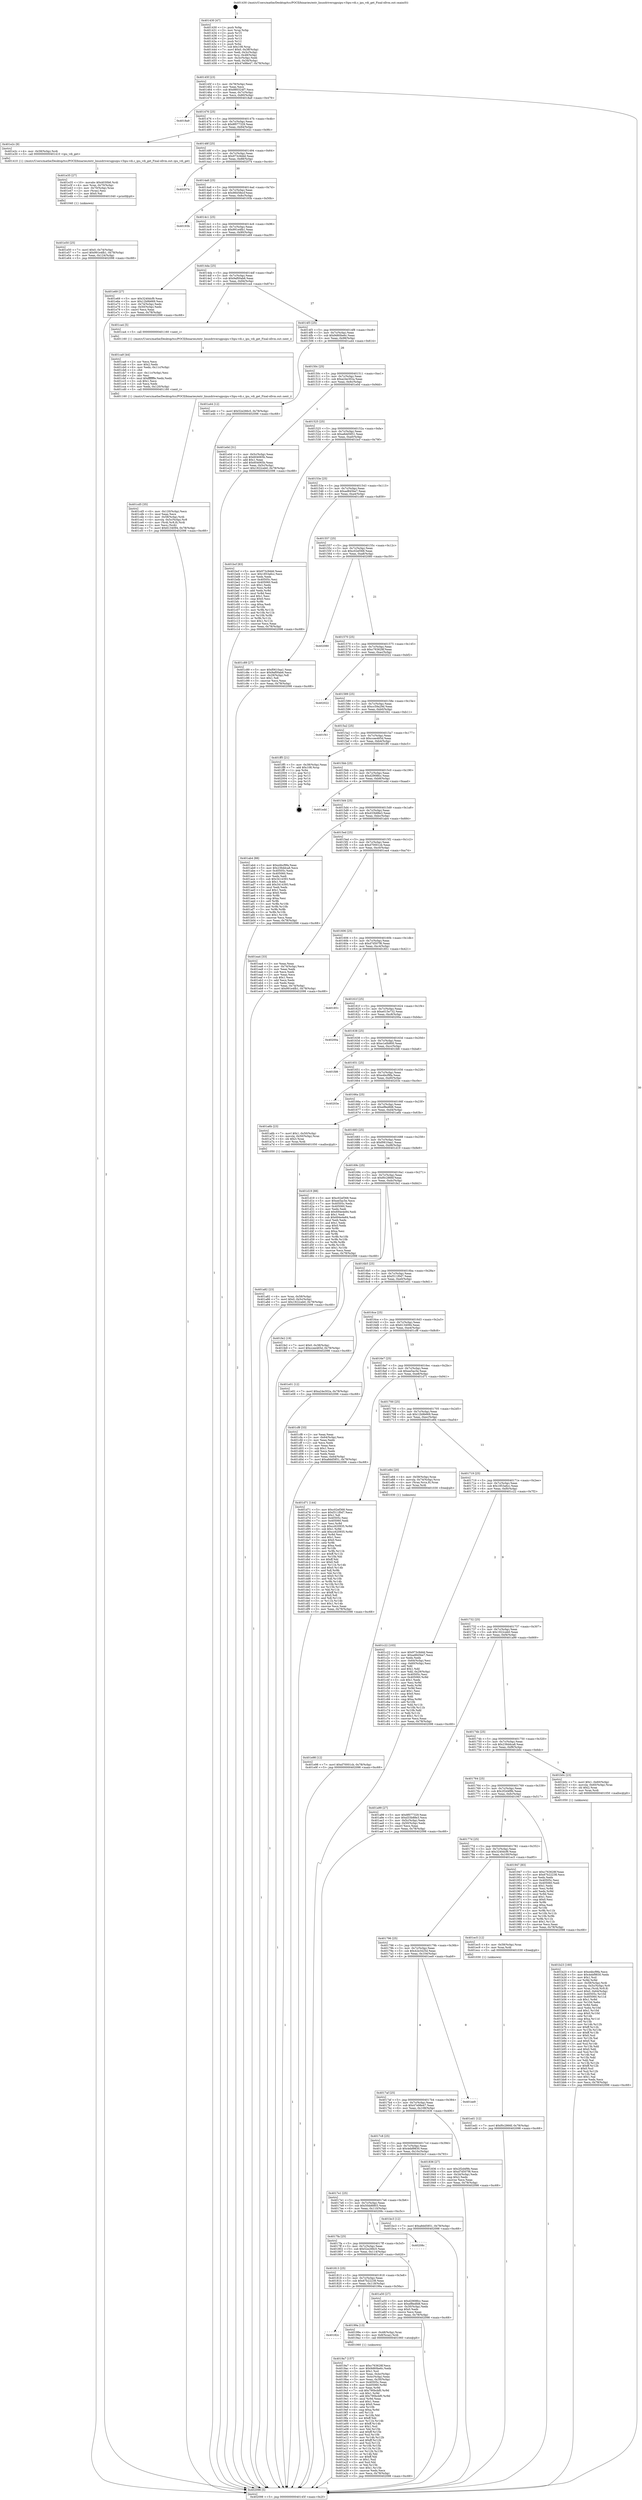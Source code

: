 digraph "0x401430" {
  label = "0x401430 (/mnt/c/Users/mathe/Desktop/tcc/POCII/binaries/extr_linuxdriversgpuipu-v3ipu-vdi.c_ipu_vdi_get_Final-ollvm.out::main(0))"
  labelloc = "t"
  node[shape=record]

  Entry [label="",width=0.3,height=0.3,shape=circle,fillcolor=black,style=filled]
  "0x40145f" [label="{
     0x40145f [23]\l
     | [instrs]\l
     &nbsp;&nbsp;0x40145f \<+3\>: mov -0x78(%rbp),%eax\l
     &nbsp;&nbsp;0x401462 \<+2\>: mov %eax,%ecx\l
     &nbsp;&nbsp;0x401464 \<+6\>: sub $0x880324f7,%ecx\l
     &nbsp;&nbsp;0x40146a \<+3\>: mov %eax,-0x7c(%rbp)\l
     &nbsp;&nbsp;0x40146d \<+3\>: mov %ecx,-0x80(%rbp)\l
     &nbsp;&nbsp;0x401470 \<+6\>: je 00000000004018a9 \<main+0x479\>\l
  }"]
  "0x4018a9" [label="{
     0x4018a9\l
  }", style=dashed]
  "0x401476" [label="{
     0x401476 [25]\l
     | [instrs]\l
     &nbsp;&nbsp;0x401476 \<+5\>: jmp 000000000040147b \<main+0x4b\>\l
     &nbsp;&nbsp;0x40147b \<+3\>: mov -0x7c(%rbp),%eax\l
     &nbsp;&nbsp;0x40147e \<+5\>: sub $0x8f077329,%eax\l
     &nbsp;&nbsp;0x401483 \<+6\>: mov %eax,-0x84(%rbp)\l
     &nbsp;&nbsp;0x401489 \<+6\>: je 0000000000401e2c \<main+0x9fc\>\l
  }"]
  Exit [label="",width=0.3,height=0.3,shape=circle,fillcolor=black,style=filled,peripheries=2]
  "0x401e2c" [label="{
     0x401e2c [9]\l
     | [instrs]\l
     &nbsp;&nbsp;0x401e2c \<+4\>: mov -0x58(%rbp),%rdi\l
     &nbsp;&nbsp;0x401e30 \<+5\>: call 0000000000401410 \<ipu_vdi_get\>\l
     | [calls]\l
     &nbsp;&nbsp;0x401410 \{1\} (/mnt/c/Users/mathe/Desktop/tcc/POCII/binaries/extr_linuxdriversgpuipu-v3ipu-vdi.c_ipu_vdi_get_Final-ollvm.out::ipu_vdi_get)\l
  }"]
  "0x40148f" [label="{
     0x40148f [25]\l
     | [instrs]\l
     &nbsp;&nbsp;0x40148f \<+5\>: jmp 0000000000401494 \<main+0x64\>\l
     &nbsp;&nbsp;0x401494 \<+3\>: mov -0x7c(%rbp),%eax\l
     &nbsp;&nbsp;0x401497 \<+5\>: sub $0x973c9ddd,%eax\l
     &nbsp;&nbsp;0x40149c \<+6\>: mov %eax,-0x88(%rbp)\l
     &nbsp;&nbsp;0x4014a2 \<+6\>: je 0000000000402074 \<main+0xc44\>\l
  }"]
  "0x401ed1" [label="{
     0x401ed1 [12]\l
     | [instrs]\l
     &nbsp;&nbsp;0x401ed1 \<+7\>: movl $0xf0c2866f,-0x78(%rbp)\l
     &nbsp;&nbsp;0x401ed8 \<+5\>: jmp 0000000000402098 \<main+0xc68\>\l
  }"]
  "0x402074" [label="{
     0x402074\l
  }", style=dashed]
  "0x4014a8" [label="{
     0x4014a8 [25]\l
     | [instrs]\l
     &nbsp;&nbsp;0x4014a8 \<+5\>: jmp 00000000004014ad \<main+0x7d\>\l
     &nbsp;&nbsp;0x4014ad \<+3\>: mov -0x7c(%rbp),%eax\l
     &nbsp;&nbsp;0x4014b0 \<+5\>: sub $0x98458ecf,%eax\l
     &nbsp;&nbsp;0x4014b5 \<+6\>: mov %eax,-0x8c(%rbp)\l
     &nbsp;&nbsp;0x4014bb \<+6\>: je 000000000040193b \<main+0x50b\>\l
  }"]
  "0x401e98" [label="{
     0x401e98 [12]\l
     | [instrs]\l
     &nbsp;&nbsp;0x401e98 \<+7\>: movl $0xd70001cb,-0x78(%rbp)\l
     &nbsp;&nbsp;0x401e9f \<+5\>: jmp 0000000000402098 \<main+0xc68\>\l
  }"]
  "0x40193b" [label="{
     0x40193b\l
  }", style=dashed]
  "0x4014c1" [label="{
     0x4014c1 [25]\l
     | [instrs]\l
     &nbsp;&nbsp;0x4014c1 \<+5\>: jmp 00000000004014c6 \<main+0x96\>\l
     &nbsp;&nbsp;0x4014c6 \<+3\>: mov -0x7c(%rbp),%eax\l
     &nbsp;&nbsp;0x4014c9 \<+5\>: sub $0x991e4fb1,%eax\l
     &nbsp;&nbsp;0x4014ce \<+6\>: mov %eax,-0x90(%rbp)\l
     &nbsp;&nbsp;0x4014d4 \<+6\>: je 0000000000401e69 \<main+0xa39\>\l
  }"]
  "0x401e50" [label="{
     0x401e50 [25]\l
     | [instrs]\l
     &nbsp;&nbsp;0x401e50 \<+7\>: movl $0x0,-0x74(%rbp)\l
     &nbsp;&nbsp;0x401e57 \<+7\>: movl $0x991e4fb1,-0x78(%rbp)\l
     &nbsp;&nbsp;0x401e5e \<+6\>: mov %eax,-0x124(%rbp)\l
     &nbsp;&nbsp;0x401e64 \<+5\>: jmp 0000000000402098 \<main+0xc68\>\l
  }"]
  "0x401e69" [label="{
     0x401e69 [27]\l
     | [instrs]\l
     &nbsp;&nbsp;0x401e69 \<+5\>: mov $0x3240dcf9,%eax\l
     &nbsp;&nbsp;0x401e6e \<+5\>: mov $0x12b9b669,%ecx\l
     &nbsp;&nbsp;0x401e73 \<+3\>: mov -0x74(%rbp),%edx\l
     &nbsp;&nbsp;0x401e76 \<+3\>: cmp -0x50(%rbp),%edx\l
     &nbsp;&nbsp;0x401e79 \<+3\>: cmovl %ecx,%eax\l
     &nbsp;&nbsp;0x401e7c \<+3\>: mov %eax,-0x78(%rbp)\l
     &nbsp;&nbsp;0x401e7f \<+5\>: jmp 0000000000402098 \<main+0xc68\>\l
  }"]
  "0x4014da" [label="{
     0x4014da [25]\l
     | [instrs]\l
     &nbsp;&nbsp;0x4014da \<+5\>: jmp 00000000004014df \<main+0xaf\>\l
     &nbsp;&nbsp;0x4014df \<+3\>: mov -0x7c(%rbp),%eax\l
     &nbsp;&nbsp;0x4014e2 \<+5\>: sub $0x9af00ab6,%eax\l
     &nbsp;&nbsp;0x4014e7 \<+6\>: mov %eax,-0x94(%rbp)\l
     &nbsp;&nbsp;0x4014ed \<+6\>: je 0000000000401ca4 \<main+0x874\>\l
  }"]
  "0x401e35" [label="{
     0x401e35 [27]\l
     | [instrs]\l
     &nbsp;&nbsp;0x401e35 \<+10\>: movabs $0x4030b6,%rdi\l
     &nbsp;&nbsp;0x401e3f \<+4\>: mov %rax,-0x70(%rbp)\l
     &nbsp;&nbsp;0x401e43 \<+4\>: mov -0x70(%rbp),%rax\l
     &nbsp;&nbsp;0x401e47 \<+2\>: mov (%rax),%esi\l
     &nbsp;&nbsp;0x401e49 \<+2\>: mov $0x0,%al\l
     &nbsp;&nbsp;0x401e4b \<+5\>: call 0000000000401040 \<printf@plt\>\l
     | [calls]\l
     &nbsp;&nbsp;0x401040 \{1\} (unknown)\l
  }"]
  "0x401ca4" [label="{
     0x401ca4 [5]\l
     | [instrs]\l
     &nbsp;&nbsp;0x401ca4 \<+5\>: call 0000000000401160 \<next_i\>\l
     | [calls]\l
     &nbsp;&nbsp;0x401160 \{1\} (/mnt/c/Users/mathe/Desktop/tcc/POCII/binaries/extr_linuxdriversgpuipu-v3ipu-vdi.c_ipu_vdi_get_Final-ollvm.out::next_i)\l
  }"]
  "0x4014f3" [label="{
     0x4014f3 [25]\l
     | [instrs]\l
     &nbsp;&nbsp;0x4014f3 \<+5\>: jmp 00000000004014f8 \<main+0xc8\>\l
     &nbsp;&nbsp;0x4014f8 \<+3\>: mov -0x7c(%rbp),%eax\l
     &nbsp;&nbsp;0x4014fb \<+5\>: sub $0x9d60be6c,%eax\l
     &nbsp;&nbsp;0x401500 \<+6\>: mov %eax,-0x98(%rbp)\l
     &nbsp;&nbsp;0x401506 \<+6\>: je 0000000000401a44 \<main+0x614\>\l
  }"]
  "0x401cd5" [label="{
     0x401cd5 [35]\l
     | [instrs]\l
     &nbsp;&nbsp;0x401cd5 \<+6\>: mov -0x120(%rbp),%ecx\l
     &nbsp;&nbsp;0x401cdb \<+3\>: imul %eax,%ecx\l
     &nbsp;&nbsp;0x401cde \<+4\>: mov -0x58(%rbp),%rdi\l
     &nbsp;&nbsp;0x401ce2 \<+4\>: movslq -0x5c(%rbp),%r8\l
     &nbsp;&nbsp;0x401ce6 \<+4\>: mov (%rdi,%r8,8),%rdi\l
     &nbsp;&nbsp;0x401cea \<+2\>: mov %ecx,(%rdi)\l
     &nbsp;&nbsp;0x401cec \<+7\>: movl $0x6134094,-0x78(%rbp)\l
     &nbsp;&nbsp;0x401cf3 \<+5\>: jmp 0000000000402098 \<main+0xc68\>\l
  }"]
  "0x401a44" [label="{
     0x401a44 [12]\l
     | [instrs]\l
     &nbsp;&nbsp;0x401a44 \<+7\>: movl $0x52e266c5,-0x78(%rbp)\l
     &nbsp;&nbsp;0x401a4b \<+5\>: jmp 0000000000402098 \<main+0xc68\>\l
  }"]
  "0x40150c" [label="{
     0x40150c [25]\l
     | [instrs]\l
     &nbsp;&nbsp;0x40150c \<+5\>: jmp 0000000000401511 \<main+0xe1\>\l
     &nbsp;&nbsp;0x401511 \<+3\>: mov -0x7c(%rbp),%eax\l
     &nbsp;&nbsp;0x401514 \<+5\>: sub $0xa24e302a,%eax\l
     &nbsp;&nbsp;0x401519 \<+6\>: mov %eax,-0x9c(%rbp)\l
     &nbsp;&nbsp;0x40151f \<+6\>: je 0000000000401e0d \<main+0x9dd\>\l
  }"]
  "0x401ca9" [label="{
     0x401ca9 [44]\l
     | [instrs]\l
     &nbsp;&nbsp;0x401ca9 \<+2\>: xor %ecx,%ecx\l
     &nbsp;&nbsp;0x401cab \<+5\>: mov $0x2,%edx\l
     &nbsp;&nbsp;0x401cb0 \<+6\>: mov %edx,-0x11c(%rbp)\l
     &nbsp;&nbsp;0x401cb6 \<+1\>: cltd\l
     &nbsp;&nbsp;0x401cb7 \<+6\>: mov -0x11c(%rbp),%esi\l
     &nbsp;&nbsp;0x401cbd \<+2\>: idiv %esi\l
     &nbsp;&nbsp;0x401cbf \<+6\>: imul $0xfffffffe,%edx,%edx\l
     &nbsp;&nbsp;0x401cc5 \<+3\>: sub $0x1,%ecx\l
     &nbsp;&nbsp;0x401cc8 \<+2\>: sub %ecx,%edx\l
     &nbsp;&nbsp;0x401cca \<+6\>: mov %edx,-0x120(%rbp)\l
     &nbsp;&nbsp;0x401cd0 \<+5\>: call 0000000000401160 \<next_i\>\l
     | [calls]\l
     &nbsp;&nbsp;0x401160 \{1\} (/mnt/c/Users/mathe/Desktop/tcc/POCII/binaries/extr_linuxdriversgpuipu-v3ipu-vdi.c_ipu_vdi_get_Final-ollvm.out::next_i)\l
  }"]
  "0x401e0d" [label="{
     0x401e0d [31]\l
     | [instrs]\l
     &nbsp;&nbsp;0x401e0d \<+3\>: mov -0x5c(%rbp),%eax\l
     &nbsp;&nbsp;0x401e10 \<+5\>: sub $0x604065b,%eax\l
     &nbsp;&nbsp;0x401e15 \<+3\>: add $0x1,%eax\l
     &nbsp;&nbsp;0x401e18 \<+5\>: add $0x604065b,%eax\l
     &nbsp;&nbsp;0x401e1d \<+3\>: mov %eax,-0x5c(%rbp)\l
     &nbsp;&nbsp;0x401e20 \<+7\>: movl $0x1922ceb0,-0x78(%rbp)\l
     &nbsp;&nbsp;0x401e27 \<+5\>: jmp 0000000000402098 \<main+0xc68\>\l
  }"]
  "0x401525" [label="{
     0x401525 [25]\l
     | [instrs]\l
     &nbsp;&nbsp;0x401525 \<+5\>: jmp 000000000040152a \<main+0xfa\>\l
     &nbsp;&nbsp;0x40152a \<+3\>: mov -0x7c(%rbp),%eax\l
     &nbsp;&nbsp;0x40152d \<+5\>: sub $0xa8dd5851,%eax\l
     &nbsp;&nbsp;0x401532 \<+6\>: mov %eax,-0xa0(%rbp)\l
     &nbsp;&nbsp;0x401538 \<+6\>: je 0000000000401bcf \<main+0x79f\>\l
  }"]
  "0x401b23" [label="{
     0x401b23 [160]\l
     | [instrs]\l
     &nbsp;&nbsp;0x401b23 \<+5\>: mov $0xe4bcf9fa,%ecx\l
     &nbsp;&nbsp;0x401b28 \<+5\>: mov $0x4ebf9830,%edx\l
     &nbsp;&nbsp;0x401b2d \<+3\>: mov $0x1,%sil\l
     &nbsp;&nbsp;0x401b30 \<+3\>: xor %r8d,%r8d\l
     &nbsp;&nbsp;0x401b33 \<+4\>: mov -0x58(%rbp),%rdi\l
     &nbsp;&nbsp;0x401b37 \<+4\>: movslq -0x5c(%rbp),%r9\l
     &nbsp;&nbsp;0x401b3b \<+4\>: mov %rax,(%rdi,%r9,8)\l
     &nbsp;&nbsp;0x401b3f \<+7\>: movl $0x0,-0x64(%rbp)\l
     &nbsp;&nbsp;0x401b46 \<+8\>: mov 0x40505c,%r10d\l
     &nbsp;&nbsp;0x401b4e \<+8\>: mov 0x405060,%r11d\l
     &nbsp;&nbsp;0x401b56 \<+4\>: sub $0x1,%r8d\l
     &nbsp;&nbsp;0x401b5a \<+3\>: mov %r10d,%ebx\l
     &nbsp;&nbsp;0x401b5d \<+3\>: add %r8d,%ebx\l
     &nbsp;&nbsp;0x401b60 \<+4\>: imul %ebx,%r10d\l
     &nbsp;&nbsp;0x401b64 \<+4\>: and $0x1,%r10d\l
     &nbsp;&nbsp;0x401b68 \<+4\>: cmp $0x0,%r10d\l
     &nbsp;&nbsp;0x401b6c \<+4\>: sete %r14b\l
     &nbsp;&nbsp;0x401b70 \<+4\>: cmp $0xa,%r11d\l
     &nbsp;&nbsp;0x401b74 \<+4\>: setl %r15b\l
     &nbsp;&nbsp;0x401b78 \<+3\>: mov %r14b,%r12b\l
     &nbsp;&nbsp;0x401b7b \<+4\>: xor $0xff,%r12b\l
     &nbsp;&nbsp;0x401b7f \<+3\>: mov %r15b,%r13b\l
     &nbsp;&nbsp;0x401b82 \<+4\>: xor $0xff,%r13b\l
     &nbsp;&nbsp;0x401b86 \<+4\>: xor $0x0,%sil\l
     &nbsp;&nbsp;0x401b8a \<+3\>: mov %r12b,%al\l
     &nbsp;&nbsp;0x401b8d \<+2\>: and $0x0,%al\l
     &nbsp;&nbsp;0x401b8f \<+3\>: and %sil,%r14b\l
     &nbsp;&nbsp;0x401b92 \<+3\>: mov %r13b,%dil\l
     &nbsp;&nbsp;0x401b95 \<+4\>: and $0x0,%dil\l
     &nbsp;&nbsp;0x401b99 \<+3\>: and %sil,%r15b\l
     &nbsp;&nbsp;0x401b9c \<+3\>: or %r14b,%al\l
     &nbsp;&nbsp;0x401b9f \<+3\>: or %r15b,%dil\l
     &nbsp;&nbsp;0x401ba2 \<+3\>: xor %dil,%al\l
     &nbsp;&nbsp;0x401ba5 \<+3\>: or %r13b,%r12b\l
     &nbsp;&nbsp;0x401ba8 \<+4\>: xor $0xff,%r12b\l
     &nbsp;&nbsp;0x401bac \<+4\>: or $0x0,%sil\l
     &nbsp;&nbsp;0x401bb0 \<+3\>: and %sil,%r12b\l
     &nbsp;&nbsp;0x401bb3 \<+3\>: or %r12b,%al\l
     &nbsp;&nbsp;0x401bb6 \<+2\>: test $0x1,%al\l
     &nbsp;&nbsp;0x401bb8 \<+3\>: cmovne %edx,%ecx\l
     &nbsp;&nbsp;0x401bbb \<+3\>: mov %ecx,-0x78(%rbp)\l
     &nbsp;&nbsp;0x401bbe \<+5\>: jmp 0000000000402098 \<main+0xc68\>\l
  }"]
  "0x401bcf" [label="{
     0x401bcf [83]\l
     | [instrs]\l
     &nbsp;&nbsp;0x401bcf \<+5\>: mov $0x973c9ddd,%eax\l
     &nbsp;&nbsp;0x401bd4 \<+5\>: mov $0x1853a6cc,%ecx\l
     &nbsp;&nbsp;0x401bd9 \<+2\>: xor %edx,%edx\l
     &nbsp;&nbsp;0x401bdb \<+7\>: mov 0x40505c,%esi\l
     &nbsp;&nbsp;0x401be2 \<+7\>: mov 0x405060,%edi\l
     &nbsp;&nbsp;0x401be9 \<+3\>: sub $0x1,%edx\l
     &nbsp;&nbsp;0x401bec \<+3\>: mov %esi,%r8d\l
     &nbsp;&nbsp;0x401bef \<+3\>: add %edx,%r8d\l
     &nbsp;&nbsp;0x401bf2 \<+4\>: imul %r8d,%esi\l
     &nbsp;&nbsp;0x401bf6 \<+3\>: and $0x1,%esi\l
     &nbsp;&nbsp;0x401bf9 \<+3\>: cmp $0x0,%esi\l
     &nbsp;&nbsp;0x401bfc \<+4\>: sete %r9b\l
     &nbsp;&nbsp;0x401c00 \<+3\>: cmp $0xa,%edi\l
     &nbsp;&nbsp;0x401c03 \<+4\>: setl %r10b\l
     &nbsp;&nbsp;0x401c07 \<+3\>: mov %r9b,%r11b\l
     &nbsp;&nbsp;0x401c0a \<+3\>: and %r10b,%r11b\l
     &nbsp;&nbsp;0x401c0d \<+3\>: xor %r10b,%r9b\l
     &nbsp;&nbsp;0x401c10 \<+3\>: or %r9b,%r11b\l
     &nbsp;&nbsp;0x401c13 \<+4\>: test $0x1,%r11b\l
     &nbsp;&nbsp;0x401c17 \<+3\>: cmovne %ecx,%eax\l
     &nbsp;&nbsp;0x401c1a \<+3\>: mov %eax,-0x78(%rbp)\l
     &nbsp;&nbsp;0x401c1d \<+5\>: jmp 0000000000402098 \<main+0xc68\>\l
  }"]
  "0x40153e" [label="{
     0x40153e [25]\l
     | [instrs]\l
     &nbsp;&nbsp;0x40153e \<+5\>: jmp 0000000000401543 \<main+0x113\>\l
     &nbsp;&nbsp;0x401543 \<+3\>: mov -0x7c(%rbp),%eax\l
     &nbsp;&nbsp;0x401546 \<+5\>: sub $0xad845be7,%eax\l
     &nbsp;&nbsp;0x40154b \<+6\>: mov %eax,-0xa4(%rbp)\l
     &nbsp;&nbsp;0x401551 \<+6\>: je 0000000000401c89 \<main+0x859\>\l
  }"]
  "0x401a82" [label="{
     0x401a82 [23]\l
     | [instrs]\l
     &nbsp;&nbsp;0x401a82 \<+4\>: mov %rax,-0x58(%rbp)\l
     &nbsp;&nbsp;0x401a86 \<+7\>: movl $0x0,-0x5c(%rbp)\l
     &nbsp;&nbsp;0x401a8d \<+7\>: movl $0x1922ceb0,-0x78(%rbp)\l
     &nbsp;&nbsp;0x401a94 \<+5\>: jmp 0000000000402098 \<main+0xc68\>\l
  }"]
  "0x401c89" [label="{
     0x401c89 [27]\l
     | [instrs]\l
     &nbsp;&nbsp;0x401c89 \<+5\>: mov $0xf0610aa1,%eax\l
     &nbsp;&nbsp;0x401c8e \<+5\>: mov $0x9af00ab6,%ecx\l
     &nbsp;&nbsp;0x401c93 \<+3\>: mov -0x29(%rbp),%dl\l
     &nbsp;&nbsp;0x401c96 \<+3\>: test $0x1,%dl\l
     &nbsp;&nbsp;0x401c99 \<+3\>: cmovne %ecx,%eax\l
     &nbsp;&nbsp;0x401c9c \<+3\>: mov %eax,-0x78(%rbp)\l
     &nbsp;&nbsp;0x401c9f \<+5\>: jmp 0000000000402098 \<main+0xc68\>\l
  }"]
  "0x401557" [label="{
     0x401557 [25]\l
     | [instrs]\l
     &nbsp;&nbsp;0x401557 \<+5\>: jmp 000000000040155c \<main+0x12c\>\l
     &nbsp;&nbsp;0x40155c \<+3\>: mov -0x7c(%rbp),%eax\l
     &nbsp;&nbsp;0x40155f \<+5\>: sub $0xc02ef368,%eax\l
     &nbsp;&nbsp;0x401564 \<+6\>: mov %eax,-0xa8(%rbp)\l
     &nbsp;&nbsp;0x40156a \<+6\>: je 0000000000402080 \<main+0xc50\>\l
  }"]
  "0x4019a7" [label="{
     0x4019a7 [157]\l
     | [instrs]\l
     &nbsp;&nbsp;0x4019a7 \<+5\>: mov $0xc763628f,%ecx\l
     &nbsp;&nbsp;0x4019ac \<+5\>: mov $0x9d60be6c,%edx\l
     &nbsp;&nbsp;0x4019b1 \<+3\>: mov $0x1,%sil\l
     &nbsp;&nbsp;0x4019b4 \<+3\>: mov %eax,-0x4c(%rbp)\l
     &nbsp;&nbsp;0x4019b7 \<+3\>: mov -0x4c(%rbp),%eax\l
     &nbsp;&nbsp;0x4019ba \<+3\>: mov %eax,-0x30(%rbp)\l
     &nbsp;&nbsp;0x4019bd \<+7\>: mov 0x40505c,%eax\l
     &nbsp;&nbsp;0x4019c4 \<+8\>: mov 0x405060,%r8d\l
     &nbsp;&nbsp;0x4019cc \<+3\>: mov %eax,%r9d\l
     &nbsp;&nbsp;0x4019cf \<+7\>: sub $0x790bcbf0,%r9d\l
     &nbsp;&nbsp;0x4019d6 \<+4\>: sub $0x1,%r9d\l
     &nbsp;&nbsp;0x4019da \<+7\>: add $0x790bcbf0,%r9d\l
     &nbsp;&nbsp;0x4019e1 \<+4\>: imul %r9d,%eax\l
     &nbsp;&nbsp;0x4019e5 \<+3\>: and $0x1,%eax\l
     &nbsp;&nbsp;0x4019e8 \<+3\>: cmp $0x0,%eax\l
     &nbsp;&nbsp;0x4019eb \<+4\>: sete %r10b\l
     &nbsp;&nbsp;0x4019ef \<+4\>: cmp $0xa,%r8d\l
     &nbsp;&nbsp;0x4019f3 \<+4\>: setl %r11b\l
     &nbsp;&nbsp;0x4019f7 \<+3\>: mov %r10b,%bl\l
     &nbsp;&nbsp;0x4019fa \<+3\>: xor $0xff,%bl\l
     &nbsp;&nbsp;0x4019fd \<+3\>: mov %r11b,%r14b\l
     &nbsp;&nbsp;0x401a00 \<+4\>: xor $0xff,%r14b\l
     &nbsp;&nbsp;0x401a04 \<+4\>: xor $0x1,%sil\l
     &nbsp;&nbsp;0x401a08 \<+3\>: mov %bl,%r15b\l
     &nbsp;&nbsp;0x401a0b \<+4\>: and $0xff,%r15b\l
     &nbsp;&nbsp;0x401a0f \<+3\>: and %sil,%r10b\l
     &nbsp;&nbsp;0x401a12 \<+3\>: mov %r14b,%r12b\l
     &nbsp;&nbsp;0x401a15 \<+4\>: and $0xff,%r12b\l
     &nbsp;&nbsp;0x401a19 \<+3\>: and %sil,%r11b\l
     &nbsp;&nbsp;0x401a1c \<+3\>: or %r10b,%r15b\l
     &nbsp;&nbsp;0x401a1f \<+3\>: or %r11b,%r12b\l
     &nbsp;&nbsp;0x401a22 \<+3\>: xor %r12b,%r15b\l
     &nbsp;&nbsp;0x401a25 \<+3\>: or %r14b,%bl\l
     &nbsp;&nbsp;0x401a28 \<+3\>: xor $0xff,%bl\l
     &nbsp;&nbsp;0x401a2b \<+4\>: or $0x1,%sil\l
     &nbsp;&nbsp;0x401a2f \<+3\>: and %sil,%bl\l
     &nbsp;&nbsp;0x401a32 \<+3\>: or %bl,%r15b\l
     &nbsp;&nbsp;0x401a35 \<+4\>: test $0x1,%r15b\l
     &nbsp;&nbsp;0x401a39 \<+3\>: cmovne %edx,%ecx\l
     &nbsp;&nbsp;0x401a3c \<+3\>: mov %ecx,-0x78(%rbp)\l
     &nbsp;&nbsp;0x401a3f \<+5\>: jmp 0000000000402098 \<main+0xc68\>\l
  }"]
  "0x402080" [label="{
     0x402080\l
  }", style=dashed]
  "0x401570" [label="{
     0x401570 [25]\l
     | [instrs]\l
     &nbsp;&nbsp;0x401570 \<+5\>: jmp 0000000000401575 \<main+0x145\>\l
     &nbsp;&nbsp;0x401575 \<+3\>: mov -0x7c(%rbp),%eax\l
     &nbsp;&nbsp;0x401578 \<+5\>: sub $0xc763628f,%eax\l
     &nbsp;&nbsp;0x40157d \<+6\>: mov %eax,-0xac(%rbp)\l
     &nbsp;&nbsp;0x401583 \<+6\>: je 0000000000402022 \<main+0xbf2\>\l
  }"]
  "0x40182c" [label="{
     0x40182c\l
  }", style=dashed]
  "0x402022" [label="{
     0x402022\l
  }", style=dashed]
  "0x401589" [label="{
     0x401589 [25]\l
     | [instrs]\l
     &nbsp;&nbsp;0x401589 \<+5\>: jmp 000000000040158e \<main+0x15e\>\l
     &nbsp;&nbsp;0x40158e \<+3\>: mov -0x7c(%rbp),%eax\l
     &nbsp;&nbsp;0x401591 \<+5\>: sub $0xcc59a29d,%eax\l
     &nbsp;&nbsp;0x401596 \<+6\>: mov %eax,-0xb0(%rbp)\l
     &nbsp;&nbsp;0x40159c \<+6\>: je 0000000000401f41 \<main+0xb11\>\l
  }"]
  "0x40199a" [label="{
     0x40199a [13]\l
     | [instrs]\l
     &nbsp;&nbsp;0x40199a \<+4\>: mov -0x48(%rbp),%rax\l
     &nbsp;&nbsp;0x40199e \<+4\>: mov 0x8(%rax),%rdi\l
     &nbsp;&nbsp;0x4019a2 \<+5\>: call 0000000000401060 \<atoi@plt\>\l
     | [calls]\l
     &nbsp;&nbsp;0x401060 \{1\} (unknown)\l
  }"]
  "0x401f41" [label="{
     0x401f41\l
  }", style=dashed]
  "0x4015a2" [label="{
     0x4015a2 [25]\l
     | [instrs]\l
     &nbsp;&nbsp;0x4015a2 \<+5\>: jmp 00000000004015a7 \<main+0x177\>\l
     &nbsp;&nbsp;0x4015a7 \<+3\>: mov -0x7c(%rbp),%eax\l
     &nbsp;&nbsp;0x4015aa \<+5\>: sub $0xccee465d,%eax\l
     &nbsp;&nbsp;0x4015af \<+6\>: mov %eax,-0xb4(%rbp)\l
     &nbsp;&nbsp;0x4015b5 \<+6\>: je 0000000000401ff5 \<main+0xbc5\>\l
  }"]
  "0x401813" [label="{
     0x401813 [25]\l
     | [instrs]\l
     &nbsp;&nbsp;0x401813 \<+5\>: jmp 0000000000401818 \<main+0x3e8\>\l
     &nbsp;&nbsp;0x401818 \<+3\>: mov -0x7c(%rbp),%eax\l
     &nbsp;&nbsp;0x40181b \<+5\>: sub $0x67b22238,%eax\l
     &nbsp;&nbsp;0x401820 \<+6\>: mov %eax,-0x118(%rbp)\l
     &nbsp;&nbsp;0x401826 \<+6\>: je 000000000040199a \<main+0x56a\>\l
  }"]
  "0x401ff5" [label="{
     0x401ff5 [21]\l
     | [instrs]\l
     &nbsp;&nbsp;0x401ff5 \<+3\>: mov -0x38(%rbp),%eax\l
     &nbsp;&nbsp;0x401ff8 \<+7\>: add $0x108,%rsp\l
     &nbsp;&nbsp;0x401fff \<+1\>: pop %rbx\l
     &nbsp;&nbsp;0x402000 \<+2\>: pop %r12\l
     &nbsp;&nbsp;0x402002 \<+2\>: pop %r13\l
     &nbsp;&nbsp;0x402004 \<+2\>: pop %r14\l
     &nbsp;&nbsp;0x402006 \<+2\>: pop %r15\l
     &nbsp;&nbsp;0x402008 \<+1\>: pop %rbp\l
     &nbsp;&nbsp;0x402009 \<+1\>: ret\l
  }"]
  "0x4015bb" [label="{
     0x4015bb [25]\l
     | [instrs]\l
     &nbsp;&nbsp;0x4015bb \<+5\>: jmp 00000000004015c0 \<main+0x190\>\l
     &nbsp;&nbsp;0x4015c0 \<+3\>: mov -0x7c(%rbp),%eax\l
     &nbsp;&nbsp;0x4015c3 \<+5\>: sub $0xd2908fcc,%eax\l
     &nbsp;&nbsp;0x4015c8 \<+6\>: mov %eax,-0xb8(%rbp)\l
     &nbsp;&nbsp;0x4015ce \<+6\>: je 0000000000401edd \<main+0xaad\>\l
  }"]
  "0x401a50" [label="{
     0x401a50 [27]\l
     | [instrs]\l
     &nbsp;&nbsp;0x401a50 \<+5\>: mov $0xd2908fcc,%eax\l
     &nbsp;&nbsp;0x401a55 \<+5\>: mov $0xef8edfd8,%ecx\l
     &nbsp;&nbsp;0x401a5a \<+3\>: mov -0x30(%rbp),%edx\l
     &nbsp;&nbsp;0x401a5d \<+3\>: cmp $0x0,%edx\l
     &nbsp;&nbsp;0x401a60 \<+3\>: cmove %ecx,%eax\l
     &nbsp;&nbsp;0x401a63 \<+3\>: mov %eax,-0x78(%rbp)\l
     &nbsp;&nbsp;0x401a66 \<+5\>: jmp 0000000000402098 \<main+0xc68\>\l
  }"]
  "0x401edd" [label="{
     0x401edd\l
  }", style=dashed]
  "0x4015d4" [label="{
     0x4015d4 [25]\l
     | [instrs]\l
     &nbsp;&nbsp;0x4015d4 \<+5\>: jmp 00000000004015d9 \<main+0x1a9\>\l
     &nbsp;&nbsp;0x4015d9 \<+3\>: mov -0x7c(%rbp),%eax\l
     &nbsp;&nbsp;0x4015dc \<+5\>: sub $0xd33b88e3,%eax\l
     &nbsp;&nbsp;0x4015e1 \<+6\>: mov %eax,-0xbc(%rbp)\l
     &nbsp;&nbsp;0x4015e7 \<+6\>: je 0000000000401ab4 \<main+0x684\>\l
  }"]
  "0x4017fa" [label="{
     0x4017fa [25]\l
     | [instrs]\l
     &nbsp;&nbsp;0x4017fa \<+5\>: jmp 00000000004017ff \<main+0x3cf\>\l
     &nbsp;&nbsp;0x4017ff \<+3\>: mov -0x7c(%rbp),%eax\l
     &nbsp;&nbsp;0x401802 \<+5\>: sub $0x52e266c5,%eax\l
     &nbsp;&nbsp;0x401807 \<+6\>: mov %eax,-0x114(%rbp)\l
     &nbsp;&nbsp;0x40180d \<+6\>: je 0000000000401a50 \<main+0x620\>\l
  }"]
  "0x401ab4" [label="{
     0x401ab4 [88]\l
     | [instrs]\l
     &nbsp;&nbsp;0x401ab4 \<+5\>: mov $0xe4bcf9fa,%eax\l
     &nbsp;&nbsp;0x401ab9 \<+5\>: mov $0x236ddca8,%ecx\l
     &nbsp;&nbsp;0x401abe \<+7\>: mov 0x40505c,%edx\l
     &nbsp;&nbsp;0x401ac5 \<+7\>: mov 0x405060,%esi\l
     &nbsp;&nbsp;0x401acc \<+2\>: mov %edx,%edi\l
     &nbsp;&nbsp;0x401ace \<+6\>: sub $0x3414393,%edi\l
     &nbsp;&nbsp;0x401ad4 \<+3\>: sub $0x1,%edi\l
     &nbsp;&nbsp;0x401ad7 \<+6\>: add $0x3414393,%edi\l
     &nbsp;&nbsp;0x401add \<+3\>: imul %edi,%edx\l
     &nbsp;&nbsp;0x401ae0 \<+3\>: and $0x1,%edx\l
     &nbsp;&nbsp;0x401ae3 \<+3\>: cmp $0x0,%edx\l
     &nbsp;&nbsp;0x401ae6 \<+4\>: sete %r8b\l
     &nbsp;&nbsp;0x401aea \<+3\>: cmp $0xa,%esi\l
     &nbsp;&nbsp;0x401aed \<+4\>: setl %r9b\l
     &nbsp;&nbsp;0x401af1 \<+3\>: mov %r8b,%r10b\l
     &nbsp;&nbsp;0x401af4 \<+3\>: and %r9b,%r10b\l
     &nbsp;&nbsp;0x401af7 \<+3\>: xor %r9b,%r8b\l
     &nbsp;&nbsp;0x401afa \<+3\>: or %r8b,%r10b\l
     &nbsp;&nbsp;0x401afd \<+4\>: test $0x1,%r10b\l
     &nbsp;&nbsp;0x401b01 \<+3\>: cmovne %ecx,%eax\l
     &nbsp;&nbsp;0x401b04 \<+3\>: mov %eax,-0x78(%rbp)\l
     &nbsp;&nbsp;0x401b07 \<+5\>: jmp 0000000000402098 \<main+0xc68\>\l
  }"]
  "0x4015ed" [label="{
     0x4015ed [25]\l
     | [instrs]\l
     &nbsp;&nbsp;0x4015ed \<+5\>: jmp 00000000004015f2 \<main+0x1c2\>\l
     &nbsp;&nbsp;0x4015f2 \<+3\>: mov -0x7c(%rbp),%eax\l
     &nbsp;&nbsp;0x4015f5 \<+5\>: sub $0xd70001cb,%eax\l
     &nbsp;&nbsp;0x4015fa \<+6\>: mov %eax,-0xc0(%rbp)\l
     &nbsp;&nbsp;0x401600 \<+6\>: je 0000000000401ea4 \<main+0xa74\>\l
  }"]
  "0x40208c" [label="{
     0x40208c\l
  }", style=dashed]
  "0x401ea4" [label="{
     0x401ea4 [33]\l
     | [instrs]\l
     &nbsp;&nbsp;0x401ea4 \<+2\>: xor %eax,%eax\l
     &nbsp;&nbsp;0x401ea6 \<+3\>: mov -0x74(%rbp),%ecx\l
     &nbsp;&nbsp;0x401ea9 \<+2\>: mov %eax,%edx\l
     &nbsp;&nbsp;0x401eab \<+2\>: sub %ecx,%edx\l
     &nbsp;&nbsp;0x401ead \<+2\>: mov %eax,%ecx\l
     &nbsp;&nbsp;0x401eaf \<+3\>: sub $0x1,%ecx\l
     &nbsp;&nbsp;0x401eb2 \<+2\>: add %ecx,%edx\l
     &nbsp;&nbsp;0x401eb4 \<+2\>: sub %edx,%eax\l
     &nbsp;&nbsp;0x401eb6 \<+3\>: mov %eax,-0x74(%rbp)\l
     &nbsp;&nbsp;0x401eb9 \<+7\>: movl $0x991e4fb1,-0x78(%rbp)\l
     &nbsp;&nbsp;0x401ec0 \<+5\>: jmp 0000000000402098 \<main+0xc68\>\l
  }"]
  "0x401606" [label="{
     0x401606 [25]\l
     | [instrs]\l
     &nbsp;&nbsp;0x401606 \<+5\>: jmp 000000000040160b \<main+0x1db\>\l
     &nbsp;&nbsp;0x40160b \<+3\>: mov -0x7c(%rbp),%eax\l
     &nbsp;&nbsp;0x40160e \<+5\>: sub $0xd7d507f6,%eax\l
     &nbsp;&nbsp;0x401613 \<+6\>: mov %eax,-0xc4(%rbp)\l
     &nbsp;&nbsp;0x401619 \<+6\>: je 0000000000401851 \<main+0x421\>\l
  }"]
  "0x4017e1" [label="{
     0x4017e1 [25]\l
     | [instrs]\l
     &nbsp;&nbsp;0x4017e1 \<+5\>: jmp 00000000004017e6 \<main+0x3b6\>\l
     &nbsp;&nbsp;0x4017e6 \<+3\>: mov -0x7c(%rbp),%eax\l
     &nbsp;&nbsp;0x4017e9 \<+5\>: sub $0x50dd6803,%eax\l
     &nbsp;&nbsp;0x4017ee \<+6\>: mov %eax,-0x110(%rbp)\l
     &nbsp;&nbsp;0x4017f4 \<+6\>: je 000000000040208c \<main+0xc5c\>\l
  }"]
  "0x401851" [label="{
     0x401851\l
  }", style=dashed]
  "0x40161f" [label="{
     0x40161f [25]\l
     | [instrs]\l
     &nbsp;&nbsp;0x40161f \<+5\>: jmp 0000000000401624 \<main+0x1f4\>\l
     &nbsp;&nbsp;0x401624 \<+3\>: mov -0x7c(%rbp),%eax\l
     &nbsp;&nbsp;0x401627 \<+5\>: sub $0xe015e732,%eax\l
     &nbsp;&nbsp;0x40162c \<+6\>: mov %eax,-0xc8(%rbp)\l
     &nbsp;&nbsp;0x401632 \<+6\>: je 000000000040200a \<main+0xbda\>\l
  }"]
  "0x401bc3" [label="{
     0x401bc3 [12]\l
     | [instrs]\l
     &nbsp;&nbsp;0x401bc3 \<+7\>: movl $0xa8dd5851,-0x78(%rbp)\l
     &nbsp;&nbsp;0x401bca \<+5\>: jmp 0000000000402098 \<main+0xc68\>\l
  }"]
  "0x40200a" [label="{
     0x40200a\l
  }", style=dashed]
  "0x401638" [label="{
     0x401638 [25]\l
     | [instrs]\l
     &nbsp;&nbsp;0x401638 \<+5\>: jmp 000000000040163d \<main+0x20d\>\l
     &nbsp;&nbsp;0x40163d \<+3\>: mov -0x7c(%rbp),%eax\l
     &nbsp;&nbsp;0x401640 \<+5\>: sub $0xe1e0b800,%eax\l
     &nbsp;&nbsp;0x401645 \<+6\>: mov %eax,-0xcc(%rbp)\l
     &nbsp;&nbsp;0x40164b \<+6\>: je 0000000000401fd6 \<main+0xba6\>\l
  }"]
  "0x401430" [label="{
     0x401430 [47]\l
     | [instrs]\l
     &nbsp;&nbsp;0x401430 \<+1\>: push %rbp\l
     &nbsp;&nbsp;0x401431 \<+3\>: mov %rsp,%rbp\l
     &nbsp;&nbsp;0x401434 \<+2\>: push %r15\l
     &nbsp;&nbsp;0x401436 \<+2\>: push %r14\l
     &nbsp;&nbsp;0x401438 \<+2\>: push %r13\l
     &nbsp;&nbsp;0x40143a \<+2\>: push %r12\l
     &nbsp;&nbsp;0x40143c \<+1\>: push %rbx\l
     &nbsp;&nbsp;0x40143d \<+7\>: sub $0x108,%rsp\l
     &nbsp;&nbsp;0x401444 \<+7\>: movl $0x0,-0x38(%rbp)\l
     &nbsp;&nbsp;0x40144b \<+3\>: mov %edi,-0x3c(%rbp)\l
     &nbsp;&nbsp;0x40144e \<+4\>: mov %rsi,-0x48(%rbp)\l
     &nbsp;&nbsp;0x401452 \<+3\>: mov -0x3c(%rbp),%edi\l
     &nbsp;&nbsp;0x401455 \<+3\>: mov %edi,-0x34(%rbp)\l
     &nbsp;&nbsp;0x401458 \<+7\>: movl $0x47e98e47,-0x78(%rbp)\l
  }"]
  "0x401fd6" [label="{
     0x401fd6\l
  }", style=dashed]
  "0x401651" [label="{
     0x401651 [25]\l
     | [instrs]\l
     &nbsp;&nbsp;0x401651 \<+5\>: jmp 0000000000401656 \<main+0x226\>\l
     &nbsp;&nbsp;0x401656 \<+3\>: mov -0x7c(%rbp),%eax\l
     &nbsp;&nbsp;0x401659 \<+5\>: sub $0xe4bcf9fa,%eax\l
     &nbsp;&nbsp;0x40165e \<+6\>: mov %eax,-0xd0(%rbp)\l
     &nbsp;&nbsp;0x401664 \<+6\>: je 000000000040203e \<main+0xc0e\>\l
  }"]
  "0x402098" [label="{
     0x402098 [5]\l
     | [instrs]\l
     &nbsp;&nbsp;0x402098 \<+5\>: jmp 000000000040145f \<main+0x2f\>\l
  }"]
  "0x40203e" [label="{
     0x40203e\l
  }", style=dashed]
  "0x40166a" [label="{
     0x40166a [25]\l
     | [instrs]\l
     &nbsp;&nbsp;0x40166a \<+5\>: jmp 000000000040166f \<main+0x23f\>\l
     &nbsp;&nbsp;0x40166f \<+3\>: mov -0x7c(%rbp),%eax\l
     &nbsp;&nbsp;0x401672 \<+5\>: sub $0xef8edfd8,%eax\l
     &nbsp;&nbsp;0x401677 \<+6\>: mov %eax,-0xd4(%rbp)\l
     &nbsp;&nbsp;0x40167d \<+6\>: je 0000000000401a6b \<main+0x63b\>\l
  }"]
  "0x4017c8" [label="{
     0x4017c8 [25]\l
     | [instrs]\l
     &nbsp;&nbsp;0x4017c8 \<+5\>: jmp 00000000004017cd \<main+0x39d\>\l
     &nbsp;&nbsp;0x4017cd \<+3\>: mov -0x7c(%rbp),%eax\l
     &nbsp;&nbsp;0x4017d0 \<+5\>: sub $0x4ebf9830,%eax\l
     &nbsp;&nbsp;0x4017d5 \<+6\>: mov %eax,-0x10c(%rbp)\l
     &nbsp;&nbsp;0x4017db \<+6\>: je 0000000000401bc3 \<main+0x793\>\l
  }"]
  "0x401a6b" [label="{
     0x401a6b [23]\l
     | [instrs]\l
     &nbsp;&nbsp;0x401a6b \<+7\>: movl $0x1,-0x50(%rbp)\l
     &nbsp;&nbsp;0x401a72 \<+4\>: movslq -0x50(%rbp),%rax\l
     &nbsp;&nbsp;0x401a76 \<+4\>: shl $0x3,%rax\l
     &nbsp;&nbsp;0x401a7a \<+3\>: mov %rax,%rdi\l
     &nbsp;&nbsp;0x401a7d \<+5\>: call 0000000000401050 \<malloc@plt\>\l
     | [calls]\l
     &nbsp;&nbsp;0x401050 \{1\} (unknown)\l
  }"]
  "0x401683" [label="{
     0x401683 [25]\l
     | [instrs]\l
     &nbsp;&nbsp;0x401683 \<+5\>: jmp 0000000000401688 \<main+0x258\>\l
     &nbsp;&nbsp;0x401688 \<+3\>: mov -0x7c(%rbp),%eax\l
     &nbsp;&nbsp;0x40168b \<+5\>: sub $0xf0610aa1,%eax\l
     &nbsp;&nbsp;0x401690 \<+6\>: mov %eax,-0xd8(%rbp)\l
     &nbsp;&nbsp;0x401696 \<+6\>: je 0000000000401d19 \<main+0x8e9\>\l
  }"]
  "0x401836" [label="{
     0x401836 [27]\l
     | [instrs]\l
     &nbsp;&nbsp;0x401836 \<+5\>: mov $0x2f2d4f9b,%eax\l
     &nbsp;&nbsp;0x40183b \<+5\>: mov $0xd7d507f6,%ecx\l
     &nbsp;&nbsp;0x401840 \<+3\>: mov -0x34(%rbp),%edx\l
     &nbsp;&nbsp;0x401843 \<+3\>: cmp $0x2,%edx\l
     &nbsp;&nbsp;0x401846 \<+3\>: cmovne %ecx,%eax\l
     &nbsp;&nbsp;0x401849 \<+3\>: mov %eax,-0x78(%rbp)\l
     &nbsp;&nbsp;0x40184c \<+5\>: jmp 0000000000402098 \<main+0xc68\>\l
  }"]
  "0x401d19" [label="{
     0x401d19 [88]\l
     | [instrs]\l
     &nbsp;&nbsp;0x401d19 \<+5\>: mov $0xc02ef368,%eax\l
     &nbsp;&nbsp;0x401d1e \<+5\>: mov $0xee5ac5e,%ecx\l
     &nbsp;&nbsp;0x401d23 \<+7\>: mov 0x40505c,%edx\l
     &nbsp;&nbsp;0x401d2a \<+7\>: mov 0x405060,%esi\l
     &nbsp;&nbsp;0x401d31 \<+2\>: mov %edx,%edi\l
     &nbsp;&nbsp;0x401d33 \<+6\>: add $0x694e4e84,%edi\l
     &nbsp;&nbsp;0x401d39 \<+3\>: sub $0x1,%edi\l
     &nbsp;&nbsp;0x401d3c \<+6\>: sub $0x694e4e84,%edi\l
     &nbsp;&nbsp;0x401d42 \<+3\>: imul %edi,%edx\l
     &nbsp;&nbsp;0x401d45 \<+3\>: and $0x1,%edx\l
     &nbsp;&nbsp;0x401d48 \<+3\>: cmp $0x0,%edx\l
     &nbsp;&nbsp;0x401d4b \<+4\>: sete %r8b\l
     &nbsp;&nbsp;0x401d4f \<+3\>: cmp $0xa,%esi\l
     &nbsp;&nbsp;0x401d52 \<+4\>: setl %r9b\l
     &nbsp;&nbsp;0x401d56 \<+3\>: mov %r8b,%r10b\l
     &nbsp;&nbsp;0x401d59 \<+3\>: and %r9b,%r10b\l
     &nbsp;&nbsp;0x401d5c \<+3\>: xor %r9b,%r8b\l
     &nbsp;&nbsp;0x401d5f \<+3\>: or %r8b,%r10b\l
     &nbsp;&nbsp;0x401d62 \<+4\>: test $0x1,%r10b\l
     &nbsp;&nbsp;0x401d66 \<+3\>: cmovne %ecx,%eax\l
     &nbsp;&nbsp;0x401d69 \<+3\>: mov %eax,-0x78(%rbp)\l
     &nbsp;&nbsp;0x401d6c \<+5\>: jmp 0000000000402098 \<main+0xc68\>\l
  }"]
  "0x40169c" [label="{
     0x40169c [25]\l
     | [instrs]\l
     &nbsp;&nbsp;0x40169c \<+5\>: jmp 00000000004016a1 \<main+0x271\>\l
     &nbsp;&nbsp;0x4016a1 \<+3\>: mov -0x7c(%rbp),%eax\l
     &nbsp;&nbsp;0x4016a4 \<+5\>: sub $0xf0c2866f,%eax\l
     &nbsp;&nbsp;0x4016a9 \<+6\>: mov %eax,-0xdc(%rbp)\l
     &nbsp;&nbsp;0x4016af \<+6\>: je 0000000000401fe2 \<main+0xbb2\>\l
  }"]
  "0x4017af" [label="{
     0x4017af [25]\l
     | [instrs]\l
     &nbsp;&nbsp;0x4017af \<+5\>: jmp 00000000004017b4 \<main+0x384\>\l
     &nbsp;&nbsp;0x4017b4 \<+3\>: mov -0x7c(%rbp),%eax\l
     &nbsp;&nbsp;0x4017b7 \<+5\>: sub $0x47e98e47,%eax\l
     &nbsp;&nbsp;0x4017bc \<+6\>: mov %eax,-0x108(%rbp)\l
     &nbsp;&nbsp;0x4017c2 \<+6\>: je 0000000000401836 \<main+0x406\>\l
  }"]
  "0x401fe2" [label="{
     0x401fe2 [19]\l
     | [instrs]\l
     &nbsp;&nbsp;0x401fe2 \<+7\>: movl $0x0,-0x38(%rbp)\l
     &nbsp;&nbsp;0x401fe9 \<+7\>: movl $0xccee465d,-0x78(%rbp)\l
     &nbsp;&nbsp;0x401ff0 \<+5\>: jmp 0000000000402098 \<main+0xc68\>\l
  }"]
  "0x4016b5" [label="{
     0x4016b5 [25]\l
     | [instrs]\l
     &nbsp;&nbsp;0x4016b5 \<+5\>: jmp 00000000004016ba \<main+0x28a\>\l
     &nbsp;&nbsp;0x4016ba \<+3\>: mov -0x7c(%rbp),%eax\l
     &nbsp;&nbsp;0x4016bd \<+5\>: sub $0xf311f0d7,%eax\l
     &nbsp;&nbsp;0x4016c2 \<+6\>: mov %eax,-0xe0(%rbp)\l
     &nbsp;&nbsp;0x4016c8 \<+6\>: je 0000000000401e01 \<main+0x9d1\>\l
  }"]
  "0x401ee9" [label="{
     0x401ee9\l
  }", style=dashed]
  "0x401e01" [label="{
     0x401e01 [12]\l
     | [instrs]\l
     &nbsp;&nbsp;0x401e01 \<+7\>: movl $0xa24e302a,-0x78(%rbp)\l
     &nbsp;&nbsp;0x401e08 \<+5\>: jmp 0000000000402098 \<main+0xc68\>\l
  }"]
  "0x4016ce" [label="{
     0x4016ce [25]\l
     | [instrs]\l
     &nbsp;&nbsp;0x4016ce \<+5\>: jmp 00000000004016d3 \<main+0x2a3\>\l
     &nbsp;&nbsp;0x4016d3 \<+3\>: mov -0x7c(%rbp),%eax\l
     &nbsp;&nbsp;0x4016d6 \<+5\>: sub $0x6134094,%eax\l
     &nbsp;&nbsp;0x4016db \<+6\>: mov %eax,-0xe4(%rbp)\l
     &nbsp;&nbsp;0x4016e1 \<+6\>: je 0000000000401cf8 \<main+0x8c8\>\l
  }"]
  "0x401796" [label="{
     0x401796 [25]\l
     | [instrs]\l
     &nbsp;&nbsp;0x401796 \<+5\>: jmp 000000000040179b \<main+0x36b\>\l
     &nbsp;&nbsp;0x40179b \<+3\>: mov -0x7c(%rbp),%eax\l
     &nbsp;&nbsp;0x40179e \<+5\>: sub $0x42e3425d,%eax\l
     &nbsp;&nbsp;0x4017a3 \<+6\>: mov %eax,-0x104(%rbp)\l
     &nbsp;&nbsp;0x4017a9 \<+6\>: je 0000000000401ee9 \<main+0xab9\>\l
  }"]
  "0x401cf8" [label="{
     0x401cf8 [33]\l
     | [instrs]\l
     &nbsp;&nbsp;0x401cf8 \<+2\>: xor %eax,%eax\l
     &nbsp;&nbsp;0x401cfa \<+3\>: mov -0x64(%rbp),%ecx\l
     &nbsp;&nbsp;0x401cfd \<+2\>: mov %eax,%edx\l
     &nbsp;&nbsp;0x401cff \<+2\>: sub %ecx,%edx\l
     &nbsp;&nbsp;0x401d01 \<+2\>: mov %eax,%ecx\l
     &nbsp;&nbsp;0x401d03 \<+3\>: sub $0x1,%ecx\l
     &nbsp;&nbsp;0x401d06 \<+2\>: add %ecx,%edx\l
     &nbsp;&nbsp;0x401d08 \<+2\>: sub %edx,%eax\l
     &nbsp;&nbsp;0x401d0a \<+3\>: mov %eax,-0x64(%rbp)\l
     &nbsp;&nbsp;0x401d0d \<+7\>: movl $0xa8dd5851,-0x78(%rbp)\l
     &nbsp;&nbsp;0x401d14 \<+5\>: jmp 0000000000402098 \<main+0xc68\>\l
  }"]
  "0x4016e7" [label="{
     0x4016e7 [25]\l
     | [instrs]\l
     &nbsp;&nbsp;0x4016e7 \<+5\>: jmp 00000000004016ec \<main+0x2bc\>\l
     &nbsp;&nbsp;0x4016ec \<+3\>: mov -0x7c(%rbp),%eax\l
     &nbsp;&nbsp;0x4016ef \<+5\>: sub $0xee5ac5e,%eax\l
     &nbsp;&nbsp;0x4016f4 \<+6\>: mov %eax,-0xe8(%rbp)\l
     &nbsp;&nbsp;0x4016fa \<+6\>: je 0000000000401d71 \<main+0x941\>\l
  }"]
  "0x401ec5" [label="{
     0x401ec5 [12]\l
     | [instrs]\l
     &nbsp;&nbsp;0x401ec5 \<+4\>: mov -0x58(%rbp),%rax\l
     &nbsp;&nbsp;0x401ec9 \<+3\>: mov %rax,%rdi\l
     &nbsp;&nbsp;0x401ecc \<+5\>: call 0000000000401030 \<free@plt\>\l
     | [calls]\l
     &nbsp;&nbsp;0x401030 \{1\} (unknown)\l
  }"]
  "0x401d71" [label="{
     0x401d71 [144]\l
     | [instrs]\l
     &nbsp;&nbsp;0x401d71 \<+5\>: mov $0xc02ef368,%eax\l
     &nbsp;&nbsp;0x401d76 \<+5\>: mov $0xf311f0d7,%ecx\l
     &nbsp;&nbsp;0x401d7b \<+2\>: mov $0x1,%dl\l
     &nbsp;&nbsp;0x401d7d \<+7\>: mov 0x40505c,%esi\l
     &nbsp;&nbsp;0x401d84 \<+7\>: mov 0x405060,%edi\l
     &nbsp;&nbsp;0x401d8b \<+3\>: mov %esi,%r8d\l
     &nbsp;&nbsp;0x401d8e \<+7\>: sub $0xcc620935,%r8d\l
     &nbsp;&nbsp;0x401d95 \<+4\>: sub $0x1,%r8d\l
     &nbsp;&nbsp;0x401d99 \<+7\>: add $0xcc620935,%r8d\l
     &nbsp;&nbsp;0x401da0 \<+4\>: imul %r8d,%esi\l
     &nbsp;&nbsp;0x401da4 \<+3\>: and $0x1,%esi\l
     &nbsp;&nbsp;0x401da7 \<+3\>: cmp $0x0,%esi\l
     &nbsp;&nbsp;0x401daa \<+4\>: sete %r9b\l
     &nbsp;&nbsp;0x401dae \<+3\>: cmp $0xa,%edi\l
     &nbsp;&nbsp;0x401db1 \<+4\>: setl %r10b\l
     &nbsp;&nbsp;0x401db5 \<+3\>: mov %r9b,%r11b\l
     &nbsp;&nbsp;0x401db8 \<+4\>: xor $0xff,%r11b\l
     &nbsp;&nbsp;0x401dbc \<+3\>: mov %r10b,%bl\l
     &nbsp;&nbsp;0x401dbf \<+3\>: xor $0xff,%bl\l
     &nbsp;&nbsp;0x401dc2 \<+3\>: xor $0x0,%dl\l
     &nbsp;&nbsp;0x401dc5 \<+3\>: mov %r11b,%r14b\l
     &nbsp;&nbsp;0x401dc8 \<+4\>: and $0x0,%r14b\l
     &nbsp;&nbsp;0x401dcc \<+3\>: and %dl,%r9b\l
     &nbsp;&nbsp;0x401dcf \<+3\>: mov %bl,%r15b\l
     &nbsp;&nbsp;0x401dd2 \<+4\>: and $0x0,%r15b\l
     &nbsp;&nbsp;0x401dd6 \<+3\>: and %dl,%r10b\l
     &nbsp;&nbsp;0x401dd9 \<+3\>: or %r9b,%r14b\l
     &nbsp;&nbsp;0x401ddc \<+3\>: or %r10b,%r15b\l
     &nbsp;&nbsp;0x401ddf \<+3\>: xor %r15b,%r14b\l
     &nbsp;&nbsp;0x401de2 \<+3\>: or %bl,%r11b\l
     &nbsp;&nbsp;0x401de5 \<+4\>: xor $0xff,%r11b\l
     &nbsp;&nbsp;0x401de9 \<+3\>: or $0x0,%dl\l
     &nbsp;&nbsp;0x401dec \<+3\>: and %dl,%r11b\l
     &nbsp;&nbsp;0x401def \<+3\>: or %r11b,%r14b\l
     &nbsp;&nbsp;0x401df2 \<+4\>: test $0x1,%r14b\l
     &nbsp;&nbsp;0x401df6 \<+3\>: cmovne %ecx,%eax\l
     &nbsp;&nbsp;0x401df9 \<+3\>: mov %eax,-0x78(%rbp)\l
     &nbsp;&nbsp;0x401dfc \<+5\>: jmp 0000000000402098 \<main+0xc68\>\l
  }"]
  "0x401700" [label="{
     0x401700 [25]\l
     | [instrs]\l
     &nbsp;&nbsp;0x401700 \<+5\>: jmp 0000000000401705 \<main+0x2d5\>\l
     &nbsp;&nbsp;0x401705 \<+3\>: mov -0x7c(%rbp),%eax\l
     &nbsp;&nbsp;0x401708 \<+5\>: sub $0x12b9b669,%eax\l
     &nbsp;&nbsp;0x40170d \<+6\>: mov %eax,-0xec(%rbp)\l
     &nbsp;&nbsp;0x401713 \<+6\>: je 0000000000401e84 \<main+0xa54\>\l
  }"]
  "0x40177d" [label="{
     0x40177d [25]\l
     | [instrs]\l
     &nbsp;&nbsp;0x40177d \<+5\>: jmp 0000000000401782 \<main+0x352\>\l
     &nbsp;&nbsp;0x401782 \<+3\>: mov -0x7c(%rbp),%eax\l
     &nbsp;&nbsp;0x401785 \<+5\>: sub $0x3240dcf9,%eax\l
     &nbsp;&nbsp;0x40178a \<+6\>: mov %eax,-0x100(%rbp)\l
     &nbsp;&nbsp;0x401790 \<+6\>: je 0000000000401ec5 \<main+0xa95\>\l
  }"]
  "0x401e84" [label="{
     0x401e84 [20]\l
     | [instrs]\l
     &nbsp;&nbsp;0x401e84 \<+4\>: mov -0x58(%rbp),%rax\l
     &nbsp;&nbsp;0x401e88 \<+4\>: movslq -0x74(%rbp),%rcx\l
     &nbsp;&nbsp;0x401e8c \<+4\>: mov (%rax,%rcx,8),%rax\l
     &nbsp;&nbsp;0x401e90 \<+3\>: mov %rax,%rdi\l
     &nbsp;&nbsp;0x401e93 \<+5\>: call 0000000000401030 \<free@plt\>\l
     | [calls]\l
     &nbsp;&nbsp;0x401030 \{1\} (unknown)\l
  }"]
  "0x401719" [label="{
     0x401719 [25]\l
     | [instrs]\l
     &nbsp;&nbsp;0x401719 \<+5\>: jmp 000000000040171e \<main+0x2ee\>\l
     &nbsp;&nbsp;0x40171e \<+3\>: mov -0x7c(%rbp),%eax\l
     &nbsp;&nbsp;0x401721 \<+5\>: sub $0x1853a6cc,%eax\l
     &nbsp;&nbsp;0x401726 \<+6\>: mov %eax,-0xf0(%rbp)\l
     &nbsp;&nbsp;0x40172c \<+6\>: je 0000000000401c22 \<main+0x7f2\>\l
  }"]
  "0x401947" [label="{
     0x401947 [83]\l
     | [instrs]\l
     &nbsp;&nbsp;0x401947 \<+5\>: mov $0xc763628f,%eax\l
     &nbsp;&nbsp;0x40194c \<+5\>: mov $0x67b22238,%ecx\l
     &nbsp;&nbsp;0x401951 \<+2\>: xor %edx,%edx\l
     &nbsp;&nbsp;0x401953 \<+7\>: mov 0x40505c,%esi\l
     &nbsp;&nbsp;0x40195a \<+7\>: mov 0x405060,%edi\l
     &nbsp;&nbsp;0x401961 \<+3\>: sub $0x1,%edx\l
     &nbsp;&nbsp;0x401964 \<+3\>: mov %esi,%r8d\l
     &nbsp;&nbsp;0x401967 \<+3\>: add %edx,%r8d\l
     &nbsp;&nbsp;0x40196a \<+4\>: imul %r8d,%esi\l
     &nbsp;&nbsp;0x40196e \<+3\>: and $0x1,%esi\l
     &nbsp;&nbsp;0x401971 \<+3\>: cmp $0x0,%esi\l
     &nbsp;&nbsp;0x401974 \<+4\>: sete %r9b\l
     &nbsp;&nbsp;0x401978 \<+3\>: cmp $0xa,%edi\l
     &nbsp;&nbsp;0x40197b \<+4\>: setl %r10b\l
     &nbsp;&nbsp;0x40197f \<+3\>: mov %r9b,%r11b\l
     &nbsp;&nbsp;0x401982 \<+3\>: and %r10b,%r11b\l
     &nbsp;&nbsp;0x401985 \<+3\>: xor %r10b,%r9b\l
     &nbsp;&nbsp;0x401988 \<+3\>: or %r9b,%r11b\l
     &nbsp;&nbsp;0x40198b \<+4\>: test $0x1,%r11b\l
     &nbsp;&nbsp;0x40198f \<+3\>: cmovne %ecx,%eax\l
     &nbsp;&nbsp;0x401992 \<+3\>: mov %eax,-0x78(%rbp)\l
     &nbsp;&nbsp;0x401995 \<+5\>: jmp 0000000000402098 \<main+0xc68\>\l
  }"]
  "0x401c22" [label="{
     0x401c22 [103]\l
     | [instrs]\l
     &nbsp;&nbsp;0x401c22 \<+5\>: mov $0x973c9ddd,%eax\l
     &nbsp;&nbsp;0x401c27 \<+5\>: mov $0xad845be7,%ecx\l
     &nbsp;&nbsp;0x401c2c \<+2\>: xor %edx,%edx\l
     &nbsp;&nbsp;0x401c2e \<+3\>: mov -0x64(%rbp),%esi\l
     &nbsp;&nbsp;0x401c31 \<+3\>: cmp -0x60(%rbp),%esi\l
     &nbsp;&nbsp;0x401c34 \<+4\>: setl %dil\l
     &nbsp;&nbsp;0x401c38 \<+4\>: and $0x1,%dil\l
     &nbsp;&nbsp;0x401c3c \<+4\>: mov %dil,-0x29(%rbp)\l
     &nbsp;&nbsp;0x401c40 \<+7\>: mov 0x40505c,%esi\l
     &nbsp;&nbsp;0x401c47 \<+8\>: mov 0x405060,%r8d\l
     &nbsp;&nbsp;0x401c4f \<+3\>: sub $0x1,%edx\l
     &nbsp;&nbsp;0x401c52 \<+3\>: mov %esi,%r9d\l
     &nbsp;&nbsp;0x401c55 \<+3\>: add %edx,%r9d\l
     &nbsp;&nbsp;0x401c58 \<+4\>: imul %r9d,%esi\l
     &nbsp;&nbsp;0x401c5c \<+3\>: and $0x1,%esi\l
     &nbsp;&nbsp;0x401c5f \<+3\>: cmp $0x0,%esi\l
     &nbsp;&nbsp;0x401c62 \<+4\>: sete %dil\l
     &nbsp;&nbsp;0x401c66 \<+4\>: cmp $0xa,%r8d\l
     &nbsp;&nbsp;0x401c6a \<+4\>: setl %r10b\l
     &nbsp;&nbsp;0x401c6e \<+3\>: mov %dil,%r11b\l
     &nbsp;&nbsp;0x401c71 \<+3\>: and %r10b,%r11b\l
     &nbsp;&nbsp;0x401c74 \<+3\>: xor %r10b,%dil\l
     &nbsp;&nbsp;0x401c77 \<+3\>: or %dil,%r11b\l
     &nbsp;&nbsp;0x401c7a \<+4\>: test $0x1,%r11b\l
     &nbsp;&nbsp;0x401c7e \<+3\>: cmovne %ecx,%eax\l
     &nbsp;&nbsp;0x401c81 \<+3\>: mov %eax,-0x78(%rbp)\l
     &nbsp;&nbsp;0x401c84 \<+5\>: jmp 0000000000402098 \<main+0xc68\>\l
  }"]
  "0x401732" [label="{
     0x401732 [25]\l
     | [instrs]\l
     &nbsp;&nbsp;0x401732 \<+5\>: jmp 0000000000401737 \<main+0x307\>\l
     &nbsp;&nbsp;0x401737 \<+3\>: mov -0x7c(%rbp),%eax\l
     &nbsp;&nbsp;0x40173a \<+5\>: sub $0x1922ceb0,%eax\l
     &nbsp;&nbsp;0x40173f \<+6\>: mov %eax,-0xf4(%rbp)\l
     &nbsp;&nbsp;0x401745 \<+6\>: je 0000000000401a99 \<main+0x669\>\l
  }"]
  "0x401764" [label="{
     0x401764 [25]\l
     | [instrs]\l
     &nbsp;&nbsp;0x401764 \<+5\>: jmp 0000000000401769 \<main+0x339\>\l
     &nbsp;&nbsp;0x401769 \<+3\>: mov -0x7c(%rbp),%eax\l
     &nbsp;&nbsp;0x40176c \<+5\>: sub $0x2f2d4f9b,%eax\l
     &nbsp;&nbsp;0x401771 \<+6\>: mov %eax,-0xfc(%rbp)\l
     &nbsp;&nbsp;0x401777 \<+6\>: je 0000000000401947 \<main+0x517\>\l
  }"]
  "0x401a99" [label="{
     0x401a99 [27]\l
     | [instrs]\l
     &nbsp;&nbsp;0x401a99 \<+5\>: mov $0x8f077329,%eax\l
     &nbsp;&nbsp;0x401a9e \<+5\>: mov $0xd33b88e3,%ecx\l
     &nbsp;&nbsp;0x401aa3 \<+3\>: mov -0x5c(%rbp),%edx\l
     &nbsp;&nbsp;0x401aa6 \<+3\>: cmp -0x50(%rbp),%edx\l
     &nbsp;&nbsp;0x401aa9 \<+3\>: cmovl %ecx,%eax\l
     &nbsp;&nbsp;0x401aac \<+3\>: mov %eax,-0x78(%rbp)\l
     &nbsp;&nbsp;0x401aaf \<+5\>: jmp 0000000000402098 \<main+0xc68\>\l
  }"]
  "0x40174b" [label="{
     0x40174b [25]\l
     | [instrs]\l
     &nbsp;&nbsp;0x40174b \<+5\>: jmp 0000000000401750 \<main+0x320\>\l
     &nbsp;&nbsp;0x401750 \<+3\>: mov -0x7c(%rbp),%eax\l
     &nbsp;&nbsp;0x401753 \<+5\>: sub $0x236ddca8,%eax\l
     &nbsp;&nbsp;0x401758 \<+6\>: mov %eax,-0xf8(%rbp)\l
     &nbsp;&nbsp;0x40175e \<+6\>: je 0000000000401b0c \<main+0x6dc\>\l
  }"]
  "0x401b0c" [label="{
     0x401b0c [23]\l
     | [instrs]\l
     &nbsp;&nbsp;0x401b0c \<+7\>: movl $0x1,-0x60(%rbp)\l
     &nbsp;&nbsp;0x401b13 \<+4\>: movslq -0x60(%rbp),%rax\l
     &nbsp;&nbsp;0x401b17 \<+4\>: shl $0x2,%rax\l
     &nbsp;&nbsp;0x401b1b \<+3\>: mov %rax,%rdi\l
     &nbsp;&nbsp;0x401b1e \<+5\>: call 0000000000401050 \<malloc@plt\>\l
     | [calls]\l
     &nbsp;&nbsp;0x401050 \{1\} (unknown)\l
  }"]
  Entry -> "0x401430" [label=" 1"]
  "0x40145f" -> "0x4018a9" [label=" 0"]
  "0x40145f" -> "0x401476" [label=" 31"]
  "0x401ff5" -> Exit [label=" 1"]
  "0x401476" -> "0x401e2c" [label=" 1"]
  "0x401476" -> "0x40148f" [label=" 30"]
  "0x401fe2" -> "0x402098" [label=" 1"]
  "0x40148f" -> "0x402074" [label=" 0"]
  "0x40148f" -> "0x4014a8" [label=" 30"]
  "0x401ed1" -> "0x402098" [label=" 1"]
  "0x4014a8" -> "0x40193b" [label=" 0"]
  "0x4014a8" -> "0x4014c1" [label=" 30"]
  "0x401ec5" -> "0x401ed1" [label=" 1"]
  "0x4014c1" -> "0x401e69" [label=" 2"]
  "0x4014c1" -> "0x4014da" [label=" 28"]
  "0x401ea4" -> "0x402098" [label=" 1"]
  "0x4014da" -> "0x401ca4" [label=" 1"]
  "0x4014da" -> "0x4014f3" [label=" 27"]
  "0x401e98" -> "0x402098" [label=" 1"]
  "0x4014f3" -> "0x401a44" [label=" 1"]
  "0x4014f3" -> "0x40150c" [label=" 26"]
  "0x401e84" -> "0x401e98" [label=" 1"]
  "0x40150c" -> "0x401e0d" [label=" 1"]
  "0x40150c" -> "0x401525" [label=" 25"]
  "0x401e69" -> "0x402098" [label=" 2"]
  "0x401525" -> "0x401bcf" [label=" 2"]
  "0x401525" -> "0x40153e" [label=" 23"]
  "0x401e50" -> "0x402098" [label=" 1"]
  "0x40153e" -> "0x401c89" [label=" 2"]
  "0x40153e" -> "0x401557" [label=" 21"]
  "0x401e35" -> "0x401e50" [label=" 1"]
  "0x401557" -> "0x402080" [label=" 0"]
  "0x401557" -> "0x401570" [label=" 21"]
  "0x401e2c" -> "0x401e35" [label=" 1"]
  "0x401570" -> "0x402022" [label=" 0"]
  "0x401570" -> "0x401589" [label=" 21"]
  "0x401e0d" -> "0x402098" [label=" 1"]
  "0x401589" -> "0x401f41" [label=" 0"]
  "0x401589" -> "0x4015a2" [label=" 21"]
  "0x401e01" -> "0x402098" [label=" 1"]
  "0x4015a2" -> "0x401ff5" [label=" 1"]
  "0x4015a2" -> "0x4015bb" [label=" 20"]
  "0x401d19" -> "0x402098" [label=" 1"]
  "0x4015bb" -> "0x401edd" [label=" 0"]
  "0x4015bb" -> "0x4015d4" [label=" 20"]
  "0x401cf8" -> "0x402098" [label=" 1"]
  "0x4015d4" -> "0x401ab4" [label=" 1"]
  "0x4015d4" -> "0x4015ed" [label=" 19"]
  "0x401ca9" -> "0x401cd5" [label=" 1"]
  "0x4015ed" -> "0x401ea4" [label=" 1"]
  "0x4015ed" -> "0x401606" [label=" 18"]
  "0x401ca4" -> "0x401ca9" [label=" 1"]
  "0x401606" -> "0x401851" [label=" 0"]
  "0x401606" -> "0x40161f" [label=" 18"]
  "0x401c22" -> "0x402098" [label=" 2"]
  "0x40161f" -> "0x40200a" [label=" 0"]
  "0x40161f" -> "0x401638" [label=" 18"]
  "0x401bcf" -> "0x402098" [label=" 2"]
  "0x401638" -> "0x401fd6" [label=" 0"]
  "0x401638" -> "0x401651" [label=" 18"]
  "0x401b23" -> "0x402098" [label=" 1"]
  "0x401651" -> "0x40203e" [label=" 0"]
  "0x401651" -> "0x40166a" [label=" 18"]
  "0x401b0c" -> "0x401b23" [label=" 1"]
  "0x40166a" -> "0x401a6b" [label=" 1"]
  "0x40166a" -> "0x401683" [label=" 17"]
  "0x401ab4" -> "0x402098" [label=" 1"]
  "0x401683" -> "0x401d19" [label=" 1"]
  "0x401683" -> "0x40169c" [label=" 16"]
  "0x401a99" -> "0x402098" [label=" 2"]
  "0x40169c" -> "0x401fe2" [label=" 1"]
  "0x40169c" -> "0x4016b5" [label=" 15"]
  "0x401a6b" -> "0x401a82" [label=" 1"]
  "0x4016b5" -> "0x401e01" [label=" 1"]
  "0x4016b5" -> "0x4016ce" [label=" 14"]
  "0x401a50" -> "0x402098" [label=" 1"]
  "0x4016ce" -> "0x401cf8" [label=" 1"]
  "0x4016ce" -> "0x4016e7" [label=" 13"]
  "0x4019a7" -> "0x402098" [label=" 1"]
  "0x4016e7" -> "0x401d71" [label=" 1"]
  "0x4016e7" -> "0x401700" [label=" 12"]
  "0x40199a" -> "0x4019a7" [label=" 1"]
  "0x401700" -> "0x401e84" [label=" 1"]
  "0x401700" -> "0x401719" [label=" 11"]
  "0x401813" -> "0x40199a" [label=" 1"]
  "0x401719" -> "0x401c22" [label=" 2"]
  "0x401719" -> "0x401732" [label=" 9"]
  "0x401d71" -> "0x402098" [label=" 1"]
  "0x401732" -> "0x401a99" [label=" 2"]
  "0x401732" -> "0x40174b" [label=" 7"]
  "0x4017fa" -> "0x401a50" [label=" 1"]
  "0x40174b" -> "0x401b0c" [label=" 1"]
  "0x40174b" -> "0x401764" [label=" 6"]
  "0x4017fa" -> "0x401813" [label=" 1"]
  "0x401764" -> "0x401947" [label=" 1"]
  "0x401764" -> "0x40177d" [label=" 5"]
  "0x401813" -> "0x40182c" [label=" 0"]
  "0x40177d" -> "0x401ec5" [label=" 1"]
  "0x40177d" -> "0x401796" [label=" 4"]
  "0x401a44" -> "0x402098" [label=" 1"]
  "0x401796" -> "0x401ee9" [label=" 0"]
  "0x401796" -> "0x4017af" [label=" 4"]
  "0x401a82" -> "0x402098" [label=" 1"]
  "0x4017af" -> "0x401836" [label=" 1"]
  "0x4017af" -> "0x4017c8" [label=" 3"]
  "0x401836" -> "0x402098" [label=" 1"]
  "0x401430" -> "0x40145f" [label=" 1"]
  "0x402098" -> "0x40145f" [label=" 30"]
  "0x401947" -> "0x402098" [label=" 1"]
  "0x401bc3" -> "0x402098" [label=" 1"]
  "0x4017c8" -> "0x401bc3" [label=" 1"]
  "0x4017c8" -> "0x4017e1" [label=" 2"]
  "0x401c89" -> "0x402098" [label=" 2"]
  "0x4017e1" -> "0x40208c" [label=" 0"]
  "0x4017e1" -> "0x4017fa" [label=" 2"]
  "0x401cd5" -> "0x402098" [label=" 1"]
}
